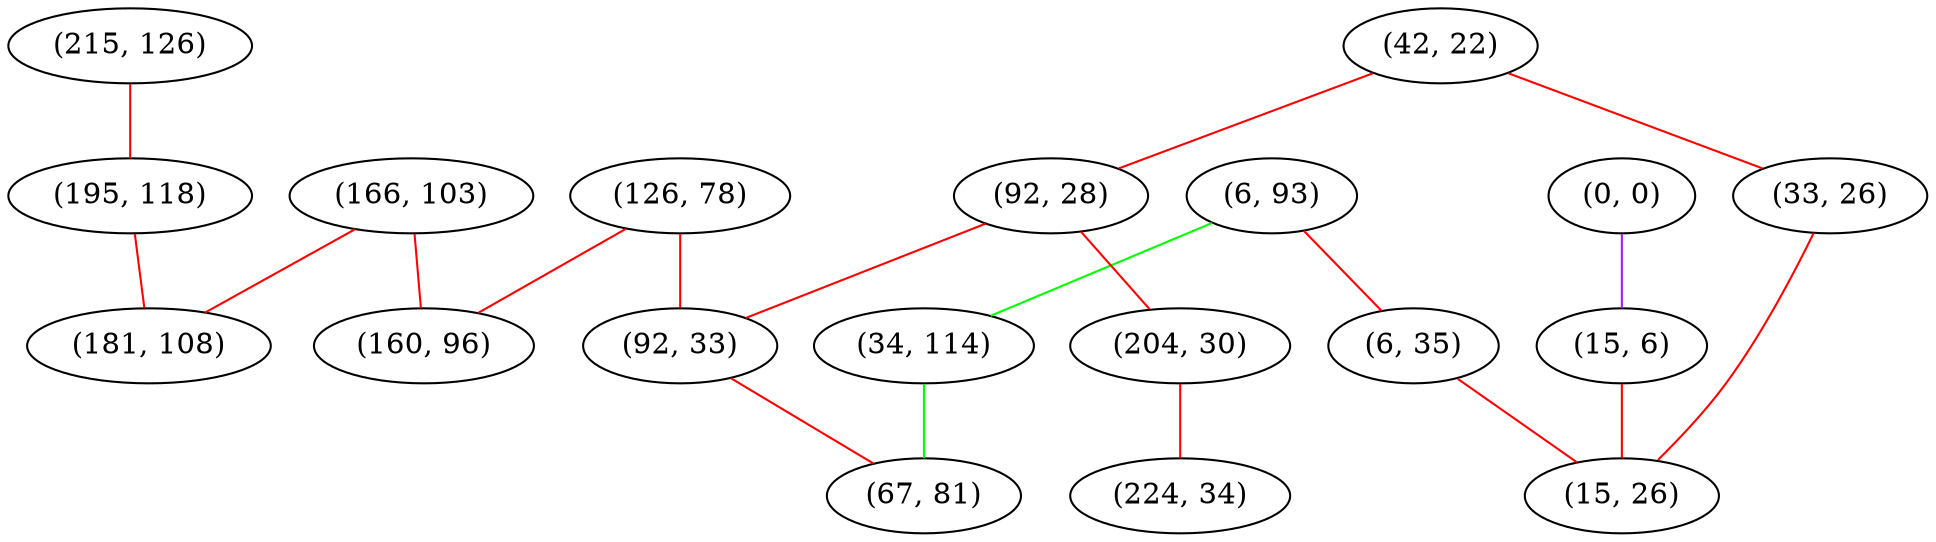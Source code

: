 graph "" {
"(215, 126)";
"(42, 22)";
"(166, 103)";
"(195, 118)";
"(6, 93)";
"(34, 114)";
"(33, 26)";
"(92, 28)";
"(0, 0)";
"(126, 78)";
"(6, 35)";
"(15, 6)";
"(160, 96)";
"(92, 33)";
"(204, 30)";
"(181, 108)";
"(67, 81)";
"(224, 34)";
"(15, 26)";
"(215, 126)" -- "(195, 118)"  [color=red, key=0, weight=1];
"(42, 22)" -- "(33, 26)"  [color=red, key=0, weight=1];
"(42, 22)" -- "(92, 28)"  [color=red, key=0, weight=1];
"(166, 103)" -- "(181, 108)"  [color=red, key=0, weight=1];
"(166, 103)" -- "(160, 96)"  [color=red, key=0, weight=1];
"(195, 118)" -- "(181, 108)"  [color=red, key=0, weight=1];
"(6, 93)" -- "(6, 35)"  [color=red, key=0, weight=1];
"(6, 93)" -- "(34, 114)"  [color=green, key=0, weight=2];
"(34, 114)" -- "(67, 81)"  [color=green, key=0, weight=2];
"(33, 26)" -- "(15, 26)"  [color=red, key=0, weight=1];
"(92, 28)" -- "(92, 33)"  [color=red, key=0, weight=1];
"(92, 28)" -- "(204, 30)"  [color=red, key=0, weight=1];
"(0, 0)" -- "(15, 6)"  [color=purple, key=0, weight=4];
"(126, 78)" -- "(160, 96)"  [color=red, key=0, weight=1];
"(126, 78)" -- "(92, 33)"  [color=red, key=0, weight=1];
"(6, 35)" -- "(15, 26)"  [color=red, key=0, weight=1];
"(15, 6)" -- "(15, 26)"  [color=red, key=0, weight=1];
"(92, 33)" -- "(67, 81)"  [color=red, key=0, weight=1];
"(204, 30)" -- "(224, 34)"  [color=red, key=0, weight=1];
}

